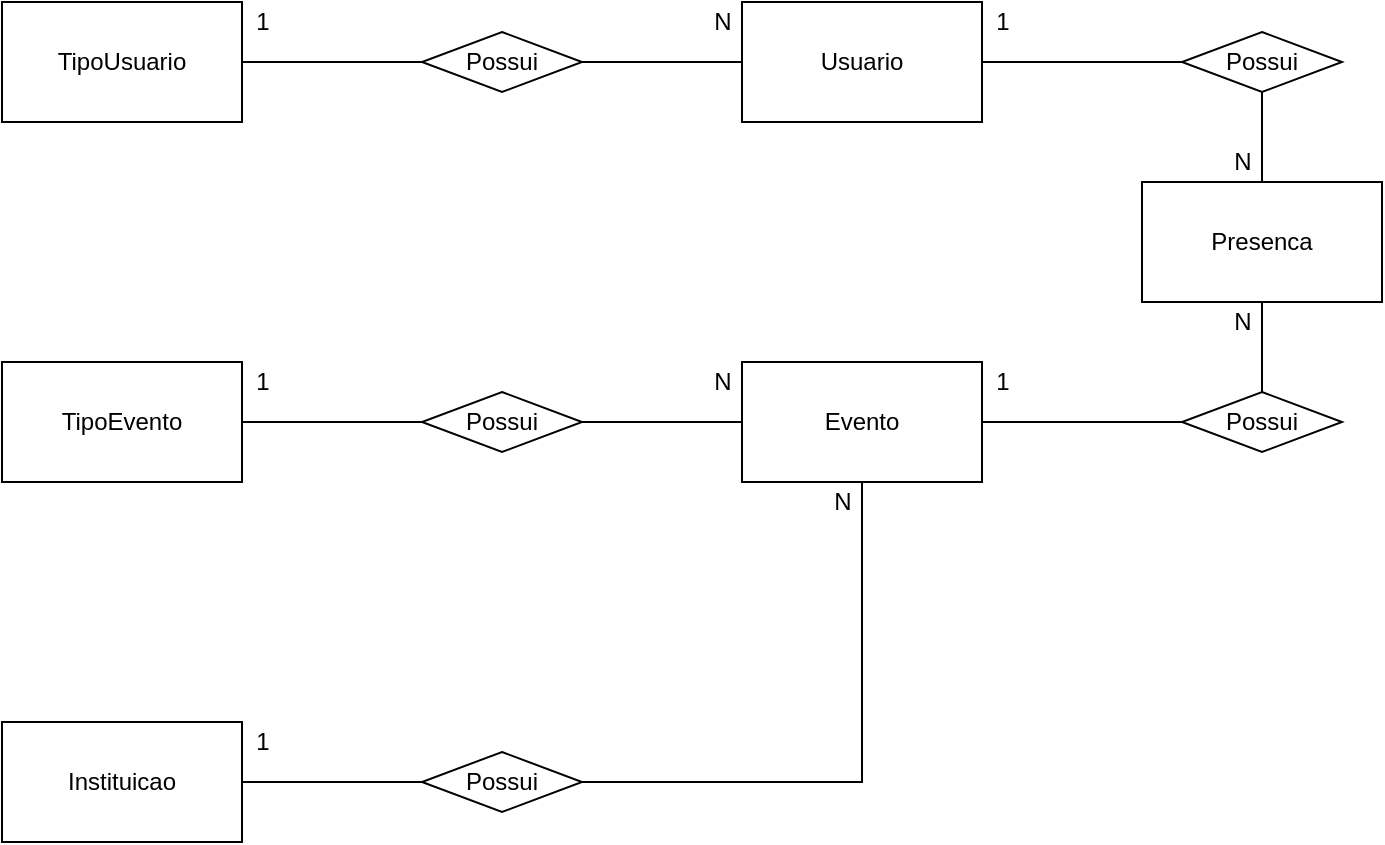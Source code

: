 <mxfile version="12.6.5" type="device"><diagram id="MaaYiA8Yv98_twujWdeF" name="Conceitual"><mxGraphModel dx="1038" dy="580" grid="1" gridSize="10" guides="1" tooltips="1" connect="1" arrows="1" fold="1" page="1" pageScale="1" pageWidth="827" pageHeight="1169" math="0" shadow="0"><root><mxCell id="0"/><mxCell id="1" parent="0"/><mxCell id="fMu-_2WM_6IkPckQtxnx-10" style="edgeStyle=orthogonalEdgeStyle;rounded=0;orthogonalLoop=1;jettySize=auto;html=1;entryX=0;entryY=0.5;entryDx=0;entryDy=0;endArrow=none;endFill=0;" edge="1" parent="1" source="fMu-_2WM_6IkPckQtxnx-2" target="fMu-_2WM_6IkPckQtxnx-9"><mxGeometry relative="1" as="geometry"/></mxCell><mxCell id="fMu-_2WM_6IkPckQtxnx-2" value="TipoUsuario" style="rounded=0;whiteSpace=wrap;html=1;" vertex="1" parent="1"><mxGeometry x="90" y="80" width="120" height="60" as="geometry"/></mxCell><mxCell id="fMu-_2WM_6IkPckQtxnx-14" style="edgeStyle=orthogonalEdgeStyle;rounded=0;orthogonalLoop=1;jettySize=auto;html=1;entryX=0;entryY=0.5;entryDx=0;entryDy=0;endArrow=none;endFill=0;" edge="1" parent="1" source="fMu-_2WM_6IkPckQtxnx-3" target="fMu-_2WM_6IkPckQtxnx-12"><mxGeometry relative="1" as="geometry"/></mxCell><mxCell id="fMu-_2WM_6IkPckQtxnx-3" value="TipoEvento" style="rounded=0;whiteSpace=wrap;html=1;" vertex="1" parent="1"><mxGeometry x="90" y="260" width="120" height="60" as="geometry"/></mxCell><mxCell id="fMu-_2WM_6IkPckQtxnx-16" style="edgeStyle=orthogonalEdgeStyle;rounded=0;orthogonalLoop=1;jettySize=auto;html=1;entryX=0;entryY=0.5;entryDx=0;entryDy=0;endArrow=none;endFill=0;" edge="1" parent="1" source="fMu-_2WM_6IkPckQtxnx-4" target="fMu-_2WM_6IkPckQtxnx-13"><mxGeometry relative="1" as="geometry"/></mxCell><mxCell id="fMu-_2WM_6IkPckQtxnx-4" value="Instituicao" style="rounded=0;whiteSpace=wrap;html=1;" vertex="1" parent="1"><mxGeometry x="90" y="440" width="120" height="60" as="geometry"/></mxCell><mxCell id="fMu-_2WM_6IkPckQtxnx-19" style="edgeStyle=orthogonalEdgeStyle;rounded=0;orthogonalLoop=1;jettySize=auto;html=1;entryX=0.5;entryY=0;entryDx=0;entryDy=0;endArrow=none;endFill=0;" edge="1" parent="1" source="fMu-_2WM_6IkPckQtxnx-5" target="fMu-_2WM_6IkPckQtxnx-8"><mxGeometry relative="1" as="geometry"/></mxCell><mxCell id="fMu-_2WM_6IkPckQtxnx-5" value="Usuario" style="rounded=0;whiteSpace=wrap;html=1;" vertex="1" parent="1"><mxGeometry x="460" y="80" width="120" height="60" as="geometry"/></mxCell><mxCell id="fMu-_2WM_6IkPckQtxnx-21" style="edgeStyle=orthogonalEdgeStyle;rounded=0;orthogonalLoop=1;jettySize=auto;html=1;entryX=0.5;entryY=1;entryDx=0;entryDy=0;endArrow=none;endFill=0;" edge="1" parent="1" source="fMu-_2WM_6IkPckQtxnx-7" target="fMu-_2WM_6IkPckQtxnx-8"><mxGeometry relative="1" as="geometry"/></mxCell><mxCell id="fMu-_2WM_6IkPckQtxnx-7" value="Evento" style="rounded=0;whiteSpace=wrap;html=1;" vertex="1" parent="1"><mxGeometry x="460" y="260" width="120" height="60" as="geometry"/></mxCell><mxCell id="fMu-_2WM_6IkPckQtxnx-8" value="Presenca" style="rounded=0;whiteSpace=wrap;html=1;" vertex="1" parent="1"><mxGeometry x="660" y="170" width="120" height="60" as="geometry"/></mxCell><mxCell id="fMu-_2WM_6IkPckQtxnx-11" style="edgeStyle=orthogonalEdgeStyle;rounded=0;orthogonalLoop=1;jettySize=auto;html=1;entryX=0;entryY=0.5;entryDx=0;entryDy=0;endArrow=none;endFill=0;" edge="1" parent="1" source="fMu-_2WM_6IkPckQtxnx-9" target="fMu-_2WM_6IkPckQtxnx-5"><mxGeometry relative="1" as="geometry"/></mxCell><mxCell id="fMu-_2WM_6IkPckQtxnx-9" value="Possui" style="rhombus;whiteSpace=wrap;html=1;" vertex="1" parent="1"><mxGeometry x="300" y="95" width="80" height="30" as="geometry"/></mxCell><mxCell id="fMu-_2WM_6IkPckQtxnx-15" style="edgeStyle=orthogonalEdgeStyle;rounded=0;orthogonalLoop=1;jettySize=auto;html=1;endArrow=none;endFill=0;" edge="1" parent="1" source="fMu-_2WM_6IkPckQtxnx-12" target="fMu-_2WM_6IkPckQtxnx-7"><mxGeometry relative="1" as="geometry"/></mxCell><mxCell id="fMu-_2WM_6IkPckQtxnx-12" value="Possui" style="rhombus;whiteSpace=wrap;html=1;" vertex="1" parent="1"><mxGeometry x="300" y="275" width="80" height="30" as="geometry"/></mxCell><mxCell id="fMu-_2WM_6IkPckQtxnx-17" style="edgeStyle=orthogonalEdgeStyle;rounded=0;orthogonalLoop=1;jettySize=auto;html=1;entryX=0.5;entryY=1;entryDx=0;entryDy=0;endArrow=none;endFill=0;" edge="1" parent="1" source="fMu-_2WM_6IkPckQtxnx-13" target="fMu-_2WM_6IkPckQtxnx-7"><mxGeometry relative="1" as="geometry"/></mxCell><mxCell id="fMu-_2WM_6IkPckQtxnx-13" value="Possui" style="rhombus;whiteSpace=wrap;html=1;" vertex="1" parent="1"><mxGeometry x="300" y="455" width="80" height="30" as="geometry"/></mxCell><mxCell id="fMu-_2WM_6IkPckQtxnx-25" value="Possui" style="rhombus;whiteSpace=wrap;html=1;" vertex="1" parent="1"><mxGeometry x="680" y="95" width="80" height="30" as="geometry"/></mxCell><mxCell id="fMu-_2WM_6IkPckQtxnx-26" value="Possui" style="rhombus;whiteSpace=wrap;html=1;" vertex="1" parent="1"><mxGeometry x="680" y="275" width="80" height="30" as="geometry"/></mxCell><mxCell id="fMu-_2WM_6IkPckQtxnx-27" value="1" style="text;html=1;align=center;verticalAlign=middle;resizable=0;points=[];autosize=1;" vertex="1" parent="1"><mxGeometry x="210" y="80" width="20" height="20" as="geometry"/></mxCell><mxCell id="fMu-_2WM_6IkPckQtxnx-28" value="N" style="text;html=1;align=center;verticalAlign=middle;resizable=0;points=[];autosize=1;" vertex="1" parent="1"><mxGeometry x="440" y="80" width="20" height="20" as="geometry"/></mxCell><mxCell id="fMu-_2WM_6IkPckQtxnx-29" value="N" style="text;html=1;align=center;verticalAlign=middle;resizable=0;points=[];autosize=1;" vertex="1" parent="1"><mxGeometry x="440" y="260" width="20" height="20" as="geometry"/></mxCell><mxCell id="fMu-_2WM_6IkPckQtxnx-30" value="1" style="text;html=1;align=center;verticalAlign=middle;resizable=0;points=[];autosize=1;" vertex="1" parent="1"><mxGeometry x="210" y="260" width="20" height="20" as="geometry"/></mxCell><mxCell id="fMu-_2WM_6IkPckQtxnx-31" value="1" style="text;html=1;align=center;verticalAlign=middle;resizable=0;points=[];autosize=1;" vertex="1" parent="1"><mxGeometry x="210" y="440" width="20" height="20" as="geometry"/></mxCell><mxCell id="fMu-_2WM_6IkPckQtxnx-33" value="N" style="text;html=1;align=center;verticalAlign=middle;resizable=0;points=[];autosize=1;" vertex="1" parent="1"><mxGeometry x="500" y="320" width="20" height="20" as="geometry"/></mxCell><mxCell id="fMu-_2WM_6IkPckQtxnx-34" value="1" style="text;html=1;align=center;verticalAlign=middle;resizable=0;points=[];autosize=1;" vertex="1" parent="1"><mxGeometry x="580" y="80" width="20" height="20" as="geometry"/></mxCell><mxCell id="fMu-_2WM_6IkPckQtxnx-35" value="N" style="text;html=1;align=center;verticalAlign=middle;resizable=0;points=[];autosize=1;" vertex="1" parent="1"><mxGeometry x="700" y="150" width="20" height="20" as="geometry"/></mxCell><mxCell id="fMu-_2WM_6IkPckQtxnx-36" value="N" style="text;html=1;align=center;verticalAlign=middle;resizable=0;points=[];autosize=1;" vertex="1" parent="1"><mxGeometry x="700" y="230" width="20" height="20" as="geometry"/></mxCell><mxCell id="fMu-_2WM_6IkPckQtxnx-37" value="1" style="text;html=1;align=center;verticalAlign=middle;resizable=0;points=[];autosize=1;" vertex="1" parent="1"><mxGeometry x="580" y="260" width="20" height="20" as="geometry"/></mxCell></root></mxGraphModel></diagram></mxfile>